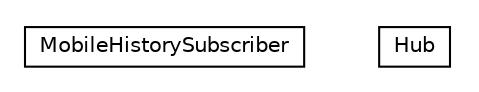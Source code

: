 #!/usr/local/bin/dot
#
# Class diagram 
# Generated by UMLGraph version R5_6-24-gf6e263 (http://www.umlgraph.org/)
#

digraph G {
	edge [fontname="Helvetica",fontsize=10,labelfontname="Helvetica",labelfontsize=10];
	node [fontname="Helvetica",fontsize=10,shape=plaintext];
	nodesep=0.25;
	ranksep=0.5;
	// org.universAAL.context.chemobile.MobileHistorySubscriber
	c324 [label=<<table title="org.universAAL.context.chemobile.MobileHistorySubscriber" border="0" cellborder="1" cellspacing="0" cellpadding="2" port="p" href="./MobileHistorySubscriber.html">
		<tr><td><table border="0" cellspacing="0" cellpadding="1">
<tr><td align="center" balign="center"> MobileHistorySubscriber </td></tr>
		</table></td></tr>
		</table>>, URL="./MobileHistorySubscriber.html", fontname="Helvetica", fontcolor="black", fontsize=10.0];
	// org.universAAL.context.chemobile.Hub
	c325 [label=<<table title="org.universAAL.context.chemobile.Hub" border="0" cellborder="1" cellspacing="0" cellpadding="2" port="p" href="./Hub.html">
		<tr><td><table border="0" cellspacing="0" cellpadding="1">
<tr><td align="center" balign="center"> Hub </td></tr>
		</table></td></tr>
		</table>>, URL="./Hub.html", fontname="Helvetica", fontcolor="black", fontsize=10.0];
}


